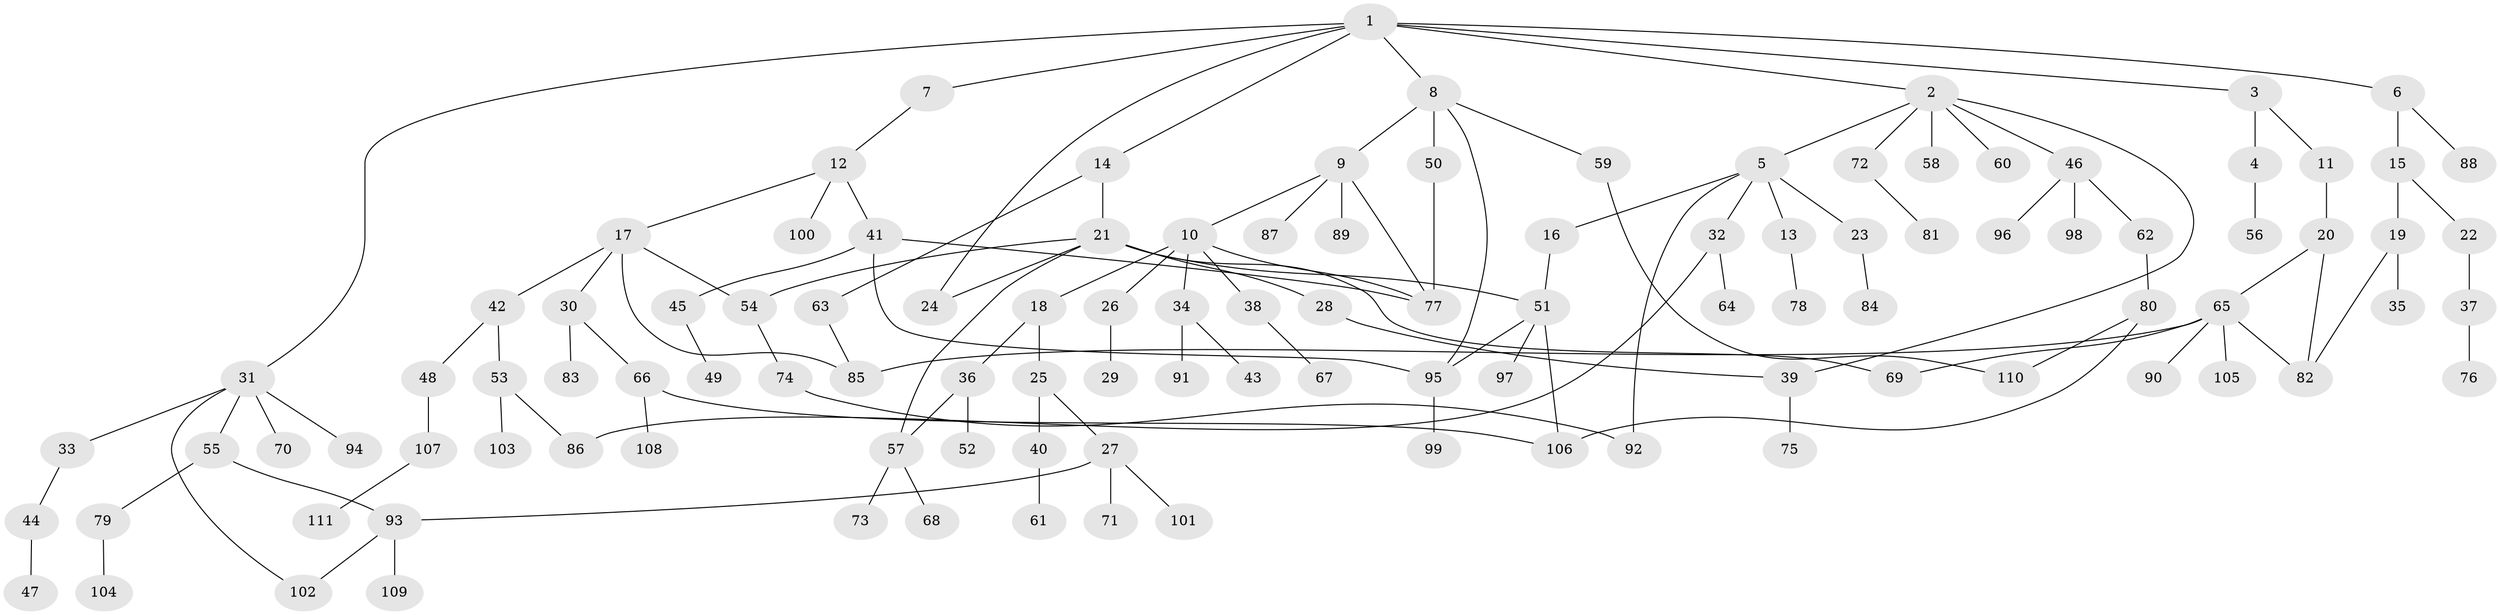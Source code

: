 // coarse degree distribution, {9: 0.015151515151515152, 7: 0.045454545454545456, 2: 0.25757575757575757, 6: 0.015151515151515152, 4: 0.045454545454545456, 8: 0.015151515151515152, 3: 0.13636363636363635, 5: 0.07575757575757576, 1: 0.3939393939393939}
// Generated by graph-tools (version 1.1) at 2025/16/03/04/25 18:16:53]
// undirected, 111 vertices, 132 edges
graph export_dot {
graph [start="1"]
  node [color=gray90,style=filled];
  1;
  2;
  3;
  4;
  5;
  6;
  7;
  8;
  9;
  10;
  11;
  12;
  13;
  14;
  15;
  16;
  17;
  18;
  19;
  20;
  21;
  22;
  23;
  24;
  25;
  26;
  27;
  28;
  29;
  30;
  31;
  32;
  33;
  34;
  35;
  36;
  37;
  38;
  39;
  40;
  41;
  42;
  43;
  44;
  45;
  46;
  47;
  48;
  49;
  50;
  51;
  52;
  53;
  54;
  55;
  56;
  57;
  58;
  59;
  60;
  61;
  62;
  63;
  64;
  65;
  66;
  67;
  68;
  69;
  70;
  71;
  72;
  73;
  74;
  75;
  76;
  77;
  78;
  79;
  80;
  81;
  82;
  83;
  84;
  85;
  86;
  87;
  88;
  89;
  90;
  91;
  92;
  93;
  94;
  95;
  96;
  97;
  98;
  99;
  100;
  101;
  102;
  103;
  104;
  105;
  106;
  107;
  108;
  109;
  110;
  111;
  1 -- 2;
  1 -- 3;
  1 -- 6;
  1 -- 7;
  1 -- 8;
  1 -- 14;
  1 -- 24;
  1 -- 31;
  2 -- 5;
  2 -- 46;
  2 -- 58;
  2 -- 60;
  2 -- 72;
  2 -- 39;
  3 -- 4;
  3 -- 11;
  4 -- 56;
  5 -- 13;
  5 -- 16;
  5 -- 23;
  5 -- 32;
  5 -- 92;
  6 -- 15;
  6 -- 88;
  7 -- 12;
  8 -- 9;
  8 -- 50;
  8 -- 59;
  8 -- 95;
  9 -- 10;
  9 -- 87;
  9 -- 89;
  9 -- 77;
  10 -- 18;
  10 -- 26;
  10 -- 34;
  10 -- 38;
  10 -- 77;
  11 -- 20;
  12 -- 17;
  12 -- 41;
  12 -- 100;
  13 -- 78;
  14 -- 21;
  14 -- 63;
  15 -- 19;
  15 -- 22;
  16 -- 51;
  17 -- 30;
  17 -- 42;
  17 -- 85;
  17 -- 54;
  18 -- 25;
  18 -- 36;
  19 -- 35;
  19 -- 82;
  20 -- 65;
  20 -- 82;
  21 -- 28;
  21 -- 51;
  21 -- 54;
  21 -- 69;
  21 -- 24;
  21 -- 57;
  22 -- 37;
  23 -- 84;
  25 -- 27;
  25 -- 40;
  26 -- 29;
  27 -- 71;
  27 -- 101;
  27 -- 93;
  28 -- 39;
  30 -- 66;
  30 -- 83;
  31 -- 33;
  31 -- 55;
  31 -- 70;
  31 -- 94;
  31 -- 102;
  32 -- 64;
  32 -- 86;
  33 -- 44;
  34 -- 43;
  34 -- 91;
  36 -- 52;
  36 -- 57;
  37 -- 76;
  38 -- 67;
  39 -- 75;
  40 -- 61;
  41 -- 45;
  41 -- 95;
  41 -- 77;
  42 -- 48;
  42 -- 53;
  44 -- 47;
  45 -- 49;
  46 -- 62;
  46 -- 96;
  46 -- 98;
  48 -- 107;
  50 -- 77;
  51 -- 97;
  51 -- 95;
  51 -- 106;
  53 -- 103;
  53 -- 86;
  54 -- 74;
  55 -- 79;
  55 -- 93;
  57 -- 68;
  57 -- 73;
  59 -- 110;
  62 -- 80;
  63 -- 85;
  65 -- 82;
  65 -- 90;
  65 -- 105;
  65 -- 69;
  65 -- 85;
  66 -- 106;
  66 -- 108;
  72 -- 81;
  74 -- 92;
  79 -- 104;
  80 -- 110;
  80 -- 106;
  93 -- 102;
  93 -- 109;
  95 -- 99;
  107 -- 111;
}
